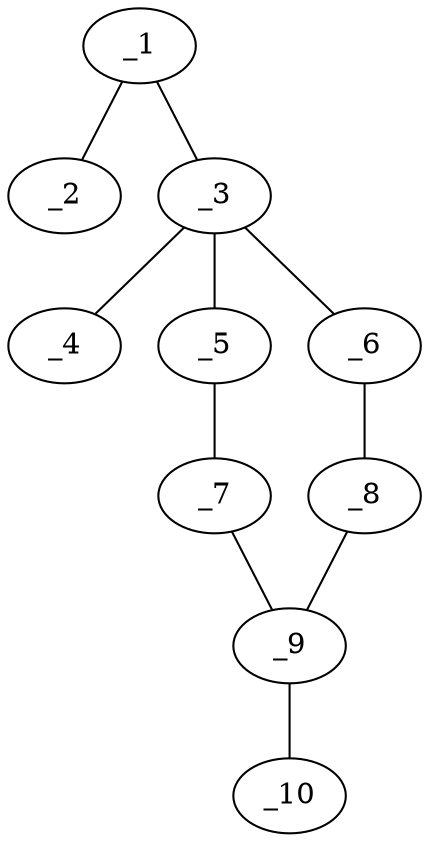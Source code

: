 graph molid358121 {
	_1	 [charge=0,
		chem=1,
		symbol="C  ",
		x=3,
		y="1.933"];
	_2	 [charge=0,
		chem=4,
		symbol="N  ",
		x=2,
		y="1.933"];
	_1 -- _2	 [valence=1];
	_3	 [charge=0,
		chem=6,
		symbol="P  ",
		x="3.5",
		y="1.067"];
	_1 -- _3	 [valence=1];
	_4	 [charge=0,
		chem=2,
		symbol="O  ",
		x=4,
		y="1.933"];
	_3 -- _4	 [valence=2];
	_5	 [charge=0,
		chem=1,
		symbol="C  ",
		x="2.634",
		y="0.567"];
	_3 -- _5	 [valence=1];
	_6	 [charge=0,
		chem=1,
		symbol="C  ",
		x="4.366",
		y="0.567"];
	_3 -- _6	 [valence=1];
	_7	 [charge=0,
		chem=4,
		symbol="N  ",
		x="2.634",
		y="-0.433"];
	_5 -- _7	 [valence=1];
	_8	 [charge=0,
		chem=4,
		symbol="N  ",
		x="4.366",
		y="-0.433"];
	_6 -- _8	 [valence=1];
	_9	 [charge=0,
		chem=1,
		symbol="C  ",
		x="3.5",
		y="-0.933"];
	_7 -- _9	 [valence=1];
	_8 -- _9	 [valence=1];
	_10	 [charge=0,
		chem=2,
		symbol="O  ",
		x="3.5",
		y="-1.933"];
	_9 -- _10	 [valence=2];
}
